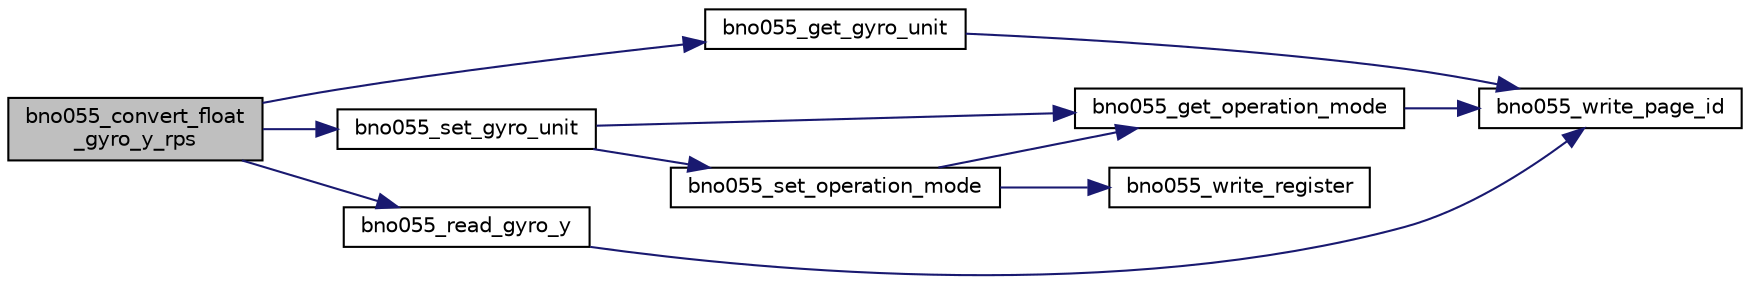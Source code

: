 digraph "bno055_convert_float_gyro_y_rps"
{
  edge [fontname="Helvetica",fontsize="10",labelfontname="Helvetica",labelfontsize="10"];
  node [fontname="Helvetica",fontsize="10",shape=record];
  rankdir="LR";
  Node1 [label="bno055_convert_float\l_gyro_y_rps",height=0.2,width=0.4,color="black", fillcolor="grey75", style="filled", fontcolor="black"];
  Node1 -> Node2 [color="midnightblue",fontsize="10",style="solid",fontname="Helvetica"];
  Node2 [label="bno055_get_gyro_unit",height=0.2,width=0.4,color="black", fillcolor="white", style="filled",URL="$bno055_8h.html#af1e70c5defbb1302db23d9506573d0da",tooltip="This API used to read the gyro unit from register from 0x3B bit 1. "];
  Node2 -> Node3 [color="midnightblue",fontsize="10",style="solid",fontname="Helvetica"];
  Node3 [label="bno055_write_page_id",height=0.2,width=0.4,color="black", fillcolor="white", style="filled",URL="$bno055_8h.html#aba65b8682ba0645b5b9ab0ea64eb4c7e",tooltip="This API used to write the page id register 0x07. "];
  Node1 -> Node4 [color="midnightblue",fontsize="10",style="solid",fontname="Helvetica"];
  Node4 [label="bno055_set_gyro_unit",height=0.2,width=0.4,color="black", fillcolor="white", style="filled",URL="$bno055_8h.html#ac3aacdc89e41aa4aba3ff9f1c0e3d10f",tooltip="This API used to write the gyro unit from register from 0x3B bit 1. "];
  Node4 -> Node5 [color="midnightblue",fontsize="10",style="solid",fontname="Helvetica"];
  Node5 [label="bno055_get_operation_mode",height=0.2,width=0.4,color="black", fillcolor="white", style="filled",URL="$bno055_8h.html#a610cc17a4638c57f2cc4352280ca418b",tooltip="This API used to read the operation mode from register from 0x3D bit 0 to 3. "];
  Node5 -> Node3 [color="midnightblue",fontsize="10",style="solid",fontname="Helvetica"];
  Node4 -> Node6 [color="midnightblue",fontsize="10",style="solid",fontname="Helvetica"];
  Node6 [label="bno055_set_operation_mode",height=0.2,width=0.4,color="black", fillcolor="white", style="filled",URL="$bno055_8h.html#a42db870e00f008575aa5dbafa60bf927",tooltip="This API used to write the operation mode from register from 0x3D bit 0 to 3. "];
  Node6 -> Node5 [color="midnightblue",fontsize="10",style="solid",fontname="Helvetica"];
  Node6 -> Node7 [color="midnightblue",fontsize="10",style="solid",fontname="Helvetica"];
  Node7 [label="bno055_write_register",height=0.2,width=0.4,color="black", fillcolor="white", style="filled",URL="$bno055_8h.html#adbdf24752c36e42a7c957dfc32c8a6e3",tooltip="This API gives data to the given register and the data is written in the corresponding register addre..."];
  Node1 -> Node8 [color="midnightblue",fontsize="10",style="solid",fontname="Helvetica"];
  Node8 [label="bno055_read_gyro_y",height=0.2,width=0.4,color="black", fillcolor="white", style="filled",URL="$bno055_8h.html#a6b43f18cd3fd6534f37530ff28268cdb",tooltip="This API reads gyro data y values from register 0x16 and 0x17 it is a two byte data. "];
  Node8 -> Node3 [color="midnightblue",fontsize="10",style="solid",fontname="Helvetica"];
}
